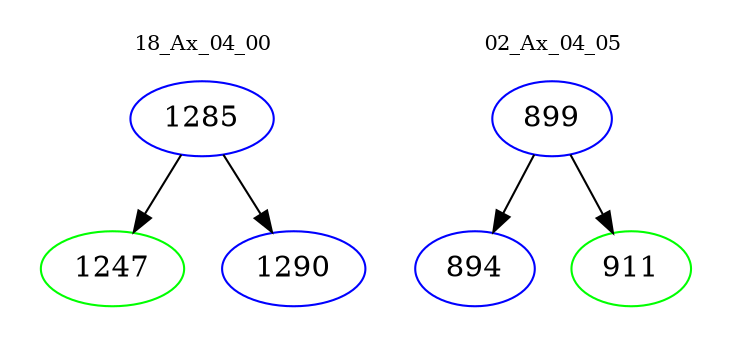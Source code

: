 digraph{
subgraph cluster_0 {
color = white
label = "18_Ax_04_00";
fontsize=10;
T0_1285 [label="1285", color="blue"]
T0_1285 -> T0_1247 [color="black"]
T0_1247 [label="1247", color="green"]
T0_1285 -> T0_1290 [color="black"]
T0_1290 [label="1290", color="blue"]
}
subgraph cluster_1 {
color = white
label = "02_Ax_04_05";
fontsize=10;
T1_899 [label="899", color="blue"]
T1_899 -> T1_894 [color="black"]
T1_894 [label="894", color="blue"]
T1_899 -> T1_911 [color="black"]
T1_911 [label="911", color="green"]
}
}

